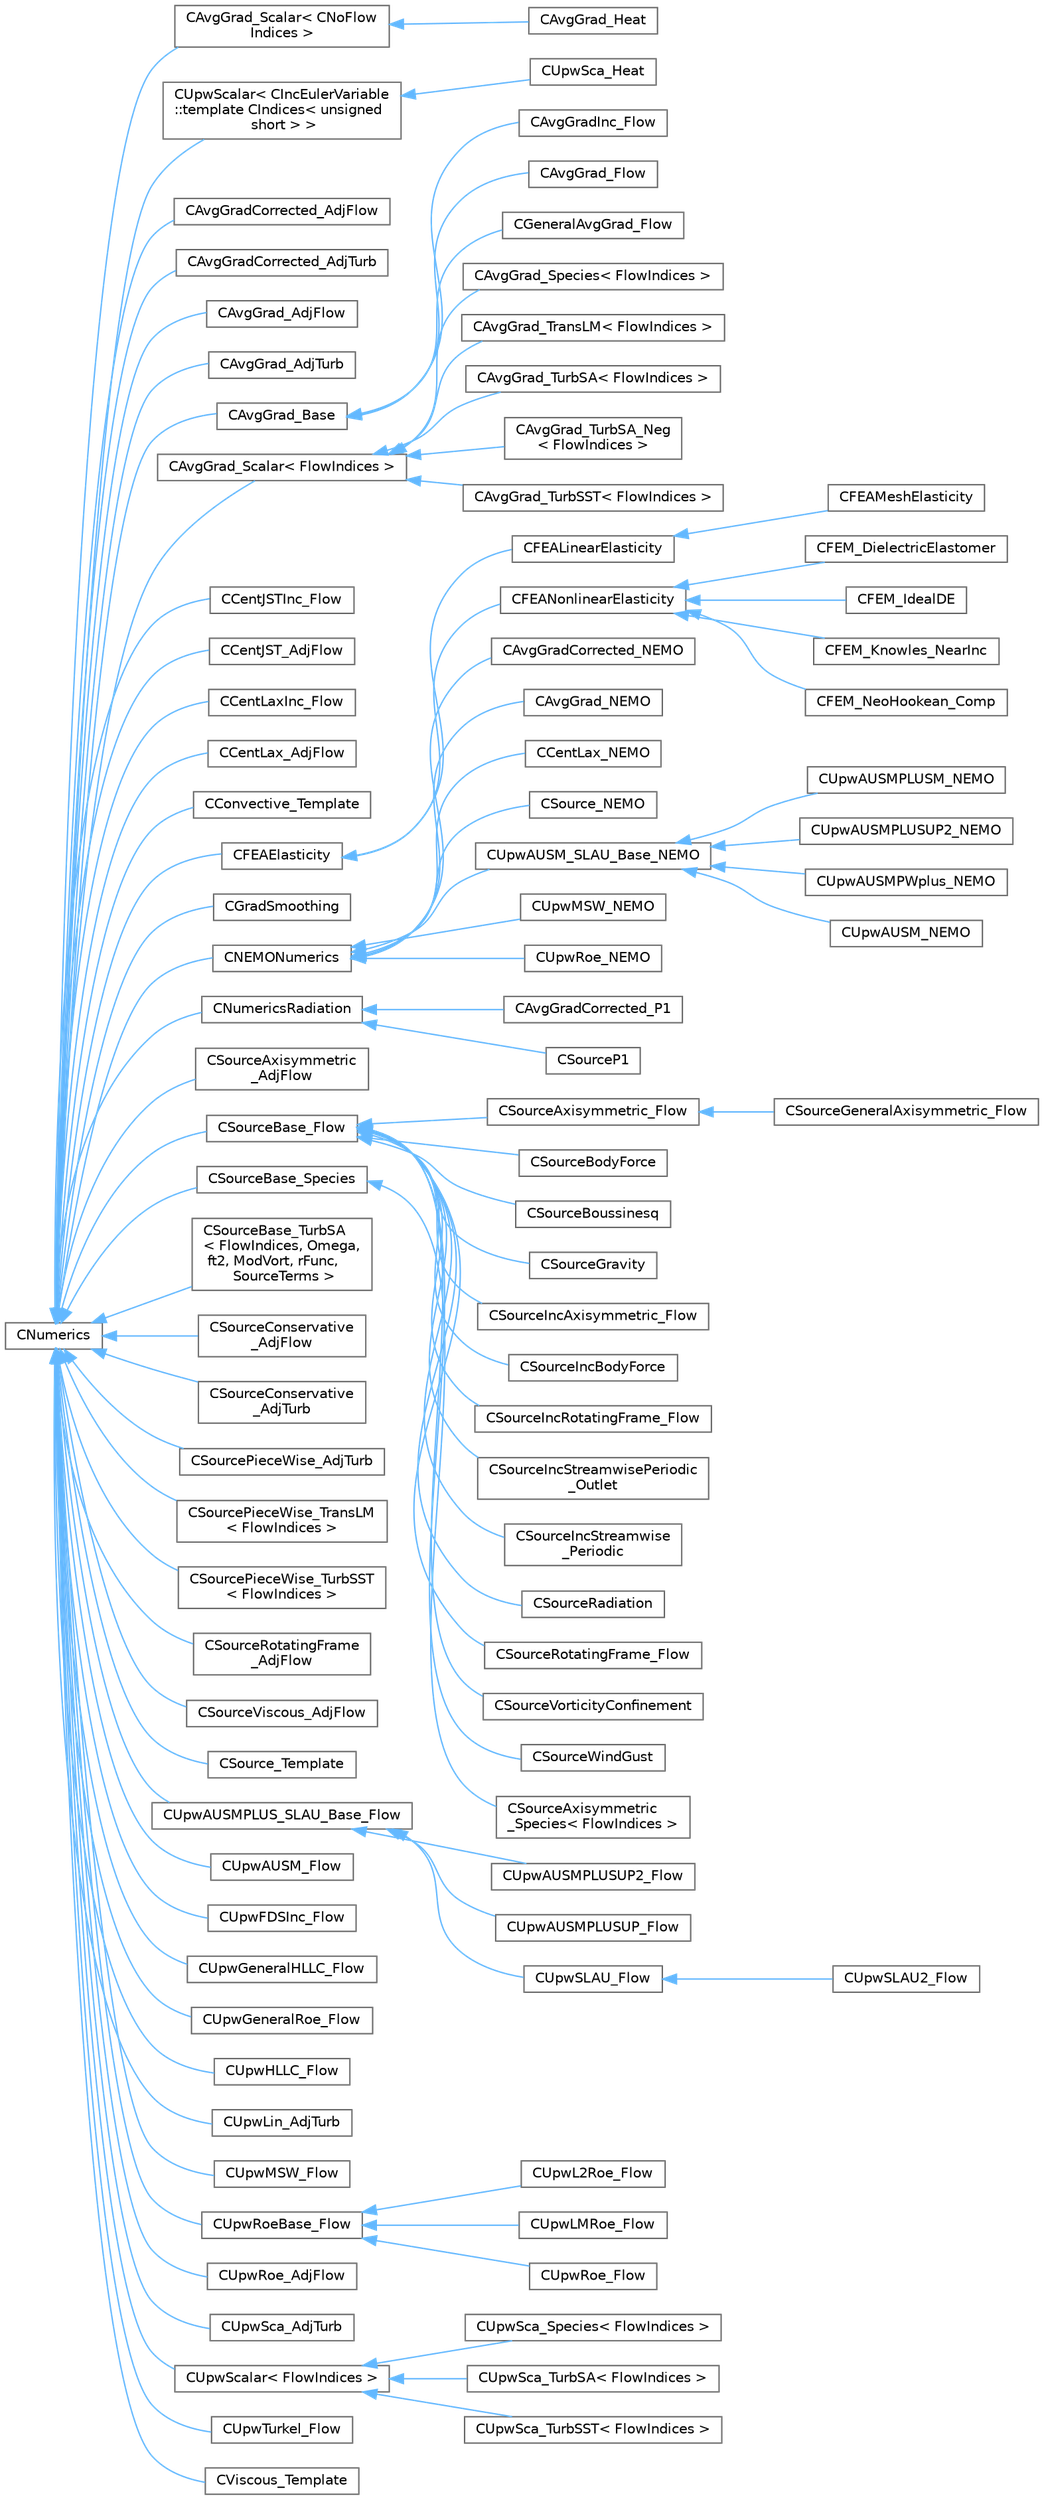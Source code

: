 digraph "Graphical Class Hierarchy"
{
 // LATEX_PDF_SIZE
  bgcolor="transparent";
  edge [fontname=Helvetica,fontsize=10,labelfontname=Helvetica,labelfontsize=10];
  node [fontname=Helvetica,fontsize=10,shape=box,height=0.2,width=0.4];
  rankdir="LR";
  Node0 [id="Node000000",label="CNumerics",height=0.2,width=0.4,color="grey40", fillcolor="white", style="filled",URL="$classCNumerics.html",tooltip="Class for defining the numerical methods."];
  Node0 -> Node1 [id="edge121_Node000000_Node000001",dir="back",color="steelblue1",style="solid",tooltip=" "];
  Node1 [id="Node000001",label="CAvgGrad_Scalar\< CNoFlow\lIndices \>",height=0.2,width=0.4,color="grey40", fillcolor="white", style="filled",URL="$classCAvgGrad__Scalar.html",tooltip=" "];
  Node1 -> Node2 [id="edge122_Node000001_Node000002",dir="back",color="steelblue1",style="solid",tooltip=" "];
  Node2 [id="Node000002",label="CAvgGrad_Heat",height=0.2,width=0.4,color="grey40", fillcolor="white", style="filled",URL="$classCAvgGrad__Heat.html",tooltip="Class for computing viscous term using average of gradients without correction (heat equation)."];
  Node0 -> Node3 [id="edge123_Node000000_Node000003",dir="back",color="steelblue1",style="solid",tooltip=" "];
  Node3 [id="Node000003",label="CUpwScalar\< CIncEulerVariable\l::template CIndices\< unsigned\l short \> \>",height=0.2,width=0.4,color="grey40", fillcolor="white", style="filled",URL="$classCUpwScalar.html",tooltip=" "];
  Node3 -> Node4 [id="edge124_Node000003_Node000004",dir="back",color="steelblue1",style="solid",tooltip=" "];
  Node4 [id="Node000004",label="CUpwSca_Heat",height=0.2,width=0.4,color="grey40", fillcolor="white", style="filled",URL="$classCUpwSca__Heat.html",tooltip="Class for doing a scalar upwind solver for the heat convection equation."];
  Node0 -> Node5 [id="edge125_Node000000_Node000005",dir="back",color="steelblue1",style="solid",tooltip=" "];
  Node5 [id="Node000005",label="CAvgGradCorrected_AdjFlow",height=0.2,width=0.4,color="grey40", fillcolor="white", style="filled",URL="$classCAvgGradCorrected__AdjFlow.html",tooltip="Class for computing the adjoint viscous terms, including correction."];
  Node0 -> Node6 [id="edge126_Node000000_Node000006",dir="back",color="steelblue1",style="solid",tooltip=" "];
  Node6 [id="Node000006",label="CAvgGradCorrected_AdjTurb",height=0.2,width=0.4,color="grey40", fillcolor="white", style="filled",URL="$classCAvgGradCorrected__AdjTurb.html",tooltip="Class for adjoint turbulent using average of gradients with a correction."];
  Node0 -> Node7 [id="edge127_Node000000_Node000007",dir="back",color="steelblue1",style="solid",tooltip=" "];
  Node7 [id="Node000007",label="CAvgGrad_AdjFlow",height=0.2,width=0.4,color="grey40", fillcolor="white", style="filled",URL="$classCAvgGrad__AdjFlow.html",tooltip="Class for computing the adjoint viscous terms."];
  Node0 -> Node8 [id="edge128_Node000000_Node000008",dir="back",color="steelblue1",style="solid",tooltip=" "];
  Node8 [id="Node000008",label="CAvgGrad_AdjTurb",height=0.2,width=0.4,color="grey40", fillcolor="white", style="filled",URL="$classCAvgGrad__AdjTurb.html",tooltip="Class for adjoint turbulent using average of gradients with a correction."];
  Node0 -> Node9 [id="edge129_Node000000_Node000009",dir="back",color="steelblue1",style="solid",tooltip=" "];
  Node9 [id="Node000009",label="CAvgGrad_Base",height=0.2,width=0.4,color="grey40", fillcolor="white", style="filled",URL="$classCAvgGrad__Base.html",tooltip="A base class for computing viscous terms using an average of gradients."];
  Node9 -> Node10 [id="edge130_Node000009_Node000010",dir="back",color="steelblue1",style="solid",tooltip=" "];
  Node10 [id="Node000010",label="CAvgGradInc_Flow",height=0.2,width=0.4,color="grey40", fillcolor="white", style="filled",URL="$classCAvgGradInc__Flow.html",tooltip="Class for computing viscous term using an average of gradients."];
  Node9 -> Node11 [id="edge131_Node000009_Node000011",dir="back",color="steelblue1",style="solid",tooltip=" "];
  Node11 [id="Node000011",label="CAvgGrad_Flow",height=0.2,width=0.4,color="grey40", fillcolor="white", style="filled",URL="$classCAvgGrad__Flow.html",tooltip="Class for computing viscous term using the average of gradients."];
  Node9 -> Node12 [id="edge132_Node000009_Node000012",dir="back",color="steelblue1",style="solid",tooltip=" "];
  Node12 [id="Node000012",label="CGeneralAvgGrad_Flow",height=0.2,width=0.4,color="grey40", fillcolor="white", style="filled",URL="$classCGeneralAvgGrad__Flow.html",tooltip="Class for computing viscous term using the average of gradients."];
  Node0 -> Node13 [id="edge133_Node000000_Node000013",dir="back",color="steelblue1",style="solid",tooltip=" "];
  Node13 [id="Node000013",label="CAvgGrad_Scalar\< FlowIndices \>",height=0.2,width=0.4,color="grey40", fillcolor="white", style="filled",URL="$classCAvgGrad__Scalar.html",tooltip="Template class for computing viscous residual of scalar values."];
  Node13 -> Node14 [id="edge134_Node000013_Node000014",dir="back",color="steelblue1",style="solid",tooltip=" "];
  Node14 [id="Node000014",label="CAvgGrad_Species\< FlowIndices \>",height=0.2,width=0.4,color="grey40", fillcolor="white", style="filled",URL="$classCAvgGrad__Species.html",tooltip="Class for computing viscous term using average of gradients (species transport model)."];
  Node13 -> Node15 [id="edge135_Node000013_Node000015",dir="back",color="steelblue1",style="solid",tooltip=" "];
  Node15 [id="Node000015",label="CAvgGrad_TransLM\< FlowIndices \>",height=0.2,width=0.4,color="grey40", fillcolor="white", style="filled",URL="$classCAvgGrad__TransLM.html",tooltip="Class for computing viscous term using average of gradient with correction (LM transition model)."];
  Node13 -> Node16 [id="edge136_Node000013_Node000016",dir="back",color="steelblue1",style="solid",tooltip=" "];
  Node16 [id="Node000016",label="CAvgGrad_TurbSA\< FlowIndices \>",height=0.2,width=0.4,color="grey40", fillcolor="white", style="filled",URL="$classCAvgGrad__TurbSA.html",tooltip="Class for computing viscous term using average of gradients (Spalart-Allmaras Turbulence model)."];
  Node13 -> Node17 [id="edge137_Node000013_Node000017",dir="back",color="steelblue1",style="solid",tooltip=" "];
  Node17 [id="Node000017",label="CAvgGrad_TurbSA_Neg\l\< FlowIndices \>",height=0.2,width=0.4,color="grey40", fillcolor="white", style="filled",URL="$classCAvgGrad__TurbSA__Neg.html",tooltip="Class for computing viscous term using average of gradients (Spalart-Allmaras Turbulence model)."];
  Node13 -> Node18 [id="edge138_Node000013_Node000018",dir="back",color="steelblue1",style="solid",tooltip=" "];
  Node18 [id="Node000018",label="CAvgGrad_TurbSST\< FlowIndices \>",height=0.2,width=0.4,color="grey40", fillcolor="white", style="filled",URL="$classCAvgGrad__TurbSST.html",tooltip="Class for computing viscous term using average of gradient with correction (Menter SST turbulence mod..."];
  Node0 -> Node19 [id="edge139_Node000000_Node000019",dir="back",color="steelblue1",style="solid",tooltip=" "];
  Node19 [id="Node000019",label="CCentJSTInc_Flow",height=0.2,width=0.4,color="grey40", fillcolor="white", style="filled",URL="$classCCentJSTInc__Flow.html",tooltip="Class for centered scheme - modified JST with incompressible preconditioning."];
  Node0 -> Node20 [id="edge140_Node000000_Node000020",dir="back",color="steelblue1",style="solid",tooltip=" "];
  Node20 [id="Node000020",label="CCentJST_AdjFlow",height=0.2,width=0.4,color="grey40", fillcolor="white", style="filled",URL="$classCCentJST__AdjFlow.html",tooltip="Class for and adjoint centered scheme - JST."];
  Node0 -> Node21 [id="edge141_Node000000_Node000021",dir="back",color="steelblue1",style="solid",tooltip=" "];
  Node21 [id="Node000021",label="CCentLaxInc_Flow",height=0.2,width=0.4,color="grey40", fillcolor="white", style="filled",URL="$classCCentLaxInc__Flow.html",tooltip="Class for computing the Lax-Friedrich centered scheme (modified with incompressible preconditioning)."];
  Node0 -> Node22 [id="edge142_Node000000_Node000022",dir="back",color="steelblue1",style="solid",tooltip=" "];
  Node22 [id="Node000022",label="CCentLax_AdjFlow",height=0.2,width=0.4,color="grey40", fillcolor="white", style="filled",URL="$classCCentLax__AdjFlow.html",tooltip="Class for computing the Lax-Friedrich adjoint centered scheme."];
  Node0 -> Node23 [id="edge143_Node000000_Node000023",dir="back",color="steelblue1",style="solid",tooltip=" "];
  Node23 [id="Node000023",label="CConvective_Template",height=0.2,width=0.4,color="grey40", fillcolor="white", style="filled",URL="$classCConvective__Template.html",tooltip=" "];
  Node0 -> Node24 [id="edge144_Node000000_Node000024",dir="back",color="steelblue1",style="solid",tooltip=" "];
  Node24 [id="Node000024",label="CFEAElasticity",height=0.2,width=0.4,color="grey40", fillcolor="white", style="filled",URL="$classCFEAElasticity.html",tooltip="Abstract class for computing the tangent matrix and the residual for structural problems."];
  Node24 -> Node25 [id="edge145_Node000024_Node000025",dir="back",color="steelblue1",style="solid",tooltip=" "];
  Node25 [id="Node000025",label="CFEALinearElasticity",height=0.2,width=0.4,color="grey40", fillcolor="white", style="filled",URL="$classCFEALinearElasticity.html",tooltip="Class for computing the stiffness matrix of a linear, elastic problem."];
  Node25 -> Node26 [id="edge146_Node000025_Node000026",dir="back",color="steelblue1",style="solid",tooltip=" "];
  Node26 [id="Node000026",label="CFEAMeshElasticity",height=0.2,width=0.4,color="grey40", fillcolor="white", style="filled",URL="$classCFEAMeshElasticity.html",tooltip="Particular case of linear elasticity used for mesh deformation."];
  Node24 -> Node27 [id="edge147_Node000024_Node000027",dir="back",color="steelblue1",style="solid",tooltip=" "];
  Node27 [id="Node000027",label="CFEANonlinearElasticity",height=0.2,width=0.4,color="grey40", fillcolor="white", style="filled",URL="$classCFEANonlinearElasticity.html",tooltip="Abstract class for computing the stiffness matrix of a nonlinear elasticity problem...."];
  Node27 -> Node28 [id="edge148_Node000027_Node000028",dir="back",color="steelblue1",style="solid",tooltip=" "];
  Node28 [id="Node000028",label="CFEM_DielectricElastomer",height=0.2,width=0.4,color="grey40", fillcolor="white", style="filled",URL="$classCFEM__DielectricElastomer.html",tooltip="Class for computing the constitutive and stress tensors for a dielectric elastomer."];
  Node27 -> Node29 [id="edge149_Node000027_Node000029",dir="back",color="steelblue1",style="solid",tooltip=" "];
  Node29 [id="Node000029",label="CFEM_IdealDE",height=0.2,width=0.4,color="grey40", fillcolor="white", style="filled",URL="$classCFEM__IdealDE.html",tooltip="Class for computing the constitutive and stress tensors for a nearly-incompressible ideal DE."];
  Node27 -> Node30 [id="edge150_Node000027_Node000030",dir="back",color="steelblue1",style="solid",tooltip=" "];
  Node30 [id="Node000030",label="CFEM_Knowles_NearInc",height=0.2,width=0.4,color="grey40", fillcolor="white", style="filled",URL="$classCFEM__Knowles__NearInc.html",tooltip=" "];
  Node27 -> Node31 [id="edge151_Node000027_Node000031",dir="back",color="steelblue1",style="solid",tooltip=" "];
  Node31 [id="Node000031",label="CFEM_NeoHookean_Comp",height=0.2,width=0.4,color="grey40", fillcolor="white", style="filled",URL="$classCFEM__NeoHookean__Comp.html",tooltip="Class for computing the constitutive and stress tensors for a neo-Hookean material model,..."];
  Node0 -> Node32 [id="edge152_Node000000_Node000032",dir="back",color="steelblue1",style="solid",tooltip=" "];
  Node32 [id="Node000032",label="CGradSmoothing",height=0.2,width=0.4,color="grey40", fillcolor="white", style="filled",URL="$classCGradSmoothing.html",tooltip="Class for computing the stiffness matrix of the Sobolev problem."];
  Node0 -> Node33 [id="edge153_Node000000_Node000033",dir="back",color="steelblue1",style="solid",tooltip=" "];
  Node33 [id="Node000033",label="CNEMONumerics",height=0.2,width=0.4,color="grey40", fillcolor="white", style="filled",URL="$classCNEMONumerics.html",tooltip="Base class template NEMO numerics."];
  Node33 -> Node34 [id="edge154_Node000033_Node000034",dir="back",color="steelblue1",style="solid",tooltip=" "];
  Node34 [id="Node000034",label="CAvgGradCorrected_NEMO",height=0.2,width=0.4,color="grey40", fillcolor="white", style="filled",URL="$classCAvgGradCorrected__NEMO.html",tooltip="Class for computing viscous term using the average of gradients."];
  Node33 -> Node35 [id="edge155_Node000033_Node000035",dir="back",color="steelblue1",style="solid",tooltip=" "];
  Node35 [id="Node000035",label="CAvgGrad_NEMO",height=0.2,width=0.4,color="grey40", fillcolor="white", style="filled",URL="$classCAvgGrad__NEMO.html",tooltip="Class for computing viscous term using the average of gradients."];
  Node33 -> Node36 [id="edge156_Node000033_Node000036",dir="back",color="steelblue1",style="solid",tooltip=" "];
  Node36 [id="Node000036",label="CCentLax_NEMO",height=0.2,width=0.4,color="grey40", fillcolor="white", style="filled",URL="$classCCentLax__NEMO.html",tooltip="Class for computing the Lax-Friedrich centered scheme."];
  Node33 -> Node37 [id="edge157_Node000033_Node000037",dir="back",color="steelblue1",style="solid",tooltip=" "];
  Node37 [id="Node000037",label="CSource_NEMO",height=0.2,width=0.4,color="grey40", fillcolor="white", style="filled",URL="$classCSource__NEMO.html",tooltip="Class for two-temperature model source terms."];
  Node33 -> Node38 [id="edge158_Node000033_Node000038",dir="back",color="steelblue1",style="solid",tooltip=" "];
  Node38 [id="Node000038",label="CUpwAUSM_SLAU_Base_NEMO",height=0.2,width=0.4,color="grey40", fillcolor="white", style="filled",URL="$classCUpwAUSM__SLAU__Base__NEMO.html",tooltip="Class for solving an approximate Riemann AUSM."];
  Node38 -> Node39 [id="edge159_Node000038_Node000039",dir="back",color="steelblue1",style="solid",tooltip=" "];
  Node39 [id="Node000039",label="CUpwAUSMPLUSM_NEMO",height=0.2,width=0.4,color="grey40", fillcolor="white", style="filled",URL="$classCUpwAUSMPLUSM__NEMO.html",tooltip="Class for solving an approximate Riemann AUSM+ M, Two-Temperature Model. https://doi...."];
  Node38 -> Node40 [id="edge160_Node000038_Node000040",dir="back",color="steelblue1",style="solid",tooltip=" "];
  Node40 [id="Node000040",label="CUpwAUSMPLUSUP2_NEMO",height=0.2,width=0.4,color="grey40", fillcolor="white", style="filled",URL="$classCUpwAUSMPLUSUP2__NEMO.html",tooltip="Class for solving an approximate Riemann AUSM+-up2, Two-Temperature Model. https://doi...."];
  Node38 -> Node41 [id="edge161_Node000038_Node000041",dir="back",color="steelblue1",style="solid",tooltip=" "];
  Node41 [id="Node000041",label="CUpwAUSMPWplus_NEMO",height=0.2,width=0.4,color="grey40", fillcolor="white", style="filled",URL="$classCUpwAUSMPWplus__NEMO.html",tooltip="Class for solving an approximate Riemann AUSM."];
  Node38 -> Node42 [id="edge162_Node000038_Node000042",dir="back",color="steelblue1",style="solid",tooltip=" "];
  Node42 [id="Node000042",label="CUpwAUSM_NEMO",height=0.2,width=0.4,color="grey40", fillcolor="white", style="filled",URL="$classCUpwAUSM__NEMO.html",tooltip="Class for solving an approximate Riemann AUSM."];
  Node33 -> Node43 [id="edge163_Node000033_Node000043",dir="back",color="steelblue1",style="solid",tooltip=" "];
  Node43 [id="Node000043",label="CUpwMSW_NEMO",height=0.2,width=0.4,color="grey40", fillcolor="white", style="filled",URL="$classCUpwMSW__NEMO.html",tooltip="Class for solving a flux-vector splitting method by Steger & Warming, modified version."];
  Node33 -> Node44 [id="edge164_Node000033_Node000044",dir="back",color="steelblue1",style="solid",tooltip=" "];
  Node44 [id="Node000044",label="CUpwRoe_NEMO",height=0.2,width=0.4,color="grey40", fillcolor="white", style="filled",URL="$classCUpwRoe__NEMO.html",tooltip="Class for evaluating the Riemann problem using Roe's scheme for a two-temperature model."];
  Node0 -> Node45 [id="edge165_Node000000_Node000045",dir="back",color="steelblue1",style="solid",tooltip=" "];
  Node45 [id="Node000045",label="CNumericsRadiation",height=0.2,width=0.4,color="grey40", fillcolor="white", style="filled",URL="$classCNumericsRadiation.html",tooltip=" "];
  Node45 -> Node46 [id="edge166_Node000045_Node000046",dir="back",color="steelblue1",style="solid",tooltip=" "];
  Node46 [id="Node000046",label="CAvgGradCorrected_P1",height=0.2,width=0.4,color="grey40", fillcolor="white", style="filled",URL="$classCAvgGradCorrected__P1.html",tooltip=" "];
  Node45 -> Node47 [id="edge167_Node000045_Node000047",dir="back",color="steelblue1",style="solid",tooltip=" "];
  Node47 [id="Node000047",label="CSourceP1",height=0.2,width=0.4,color="grey40", fillcolor="white", style="filled",URL="$classCSourceP1.html",tooltip=" "];
  Node0 -> Node48 [id="edge168_Node000000_Node000048",dir="back",color="steelblue1",style="solid",tooltip=" "];
  Node48 [id="Node000048",label="CSourceAxisymmetric\l_AdjFlow",height=0.2,width=0.4,color="grey40", fillcolor="white", style="filled",URL="$classCSourceAxisymmetric__AdjFlow.html",tooltip="Class for source term for solving axisymmetric problems."];
  Node0 -> Node49 [id="edge169_Node000000_Node000049",dir="back",color="steelblue1",style="solid",tooltip=" "];
  Node49 [id="Node000049",label="CSourceBase_Flow",height=0.2,width=0.4,color="grey40", fillcolor="white", style="filled",URL="$classCSourceBase__Flow.html",tooltip="Intermediate source term class to allocate the internally stored residual and Jacobian...."];
  Node49 -> Node50 [id="edge170_Node000049_Node000050",dir="back",color="steelblue1",style="solid",tooltip=" "];
  Node50 [id="Node000050",label="CSourceAxisymmetric_Flow",height=0.2,width=0.4,color="grey40", fillcolor="white", style="filled",URL="$classCSourceAxisymmetric__Flow.html",tooltip="Class for source term for solving axisymmetric problems."];
  Node50 -> Node51 [id="edge171_Node000050_Node000051",dir="back",color="steelblue1",style="solid",tooltip=" "];
  Node51 [id="Node000051",label="CSourceGeneralAxisymmetric_Flow",height=0.2,width=0.4,color="grey40", fillcolor="white", style="filled",URL="$classCSourceGeneralAxisymmetric__Flow.html",tooltip="Class for source term for solving axisymmetric problems for a general (non ideal) fluid."];
  Node49 -> Node52 [id="edge172_Node000049_Node000052",dir="back",color="steelblue1",style="solid",tooltip=" "];
  Node52 [id="Node000052",label="CSourceBodyForce",height=0.2,width=0.4,color="grey40", fillcolor="white", style="filled",URL="$classCSourceBodyForce.html",tooltip="Class for the source term integration of a body force."];
  Node49 -> Node53 [id="edge173_Node000049_Node000053",dir="back",color="steelblue1",style="solid",tooltip=" "];
  Node53 [id="Node000053",label="CSourceBoussinesq",height=0.2,width=0.4,color="grey40", fillcolor="white", style="filled",URL="$classCSourceBoussinesq.html",tooltip="Class for the source term integration of the Boussinesq approximation for incompressible flow."];
  Node49 -> Node54 [id="edge174_Node000049_Node000054",dir="back",color="steelblue1",style="solid",tooltip=" "];
  Node54 [id="Node000054",label="CSourceGravity",height=0.2,width=0.4,color="grey40", fillcolor="white", style="filled",URL="$classCSourceGravity.html",tooltip="Class for the source term integration of the gravity force."];
  Node49 -> Node55 [id="edge175_Node000049_Node000055",dir="back",color="steelblue1",style="solid",tooltip=" "];
  Node55 [id="Node000055",label="CSourceIncAxisymmetric_Flow",height=0.2,width=0.4,color="grey40", fillcolor="white", style="filled",URL="$classCSourceIncAxisymmetric__Flow.html",tooltip="Class for source term for solving incompressible axisymmetric problems."];
  Node49 -> Node56 [id="edge176_Node000049_Node000056",dir="back",color="steelblue1",style="solid",tooltip=" "];
  Node56 [id="Node000056",label="CSourceIncBodyForce",height=0.2,width=0.4,color="grey40", fillcolor="white", style="filled",URL="$classCSourceIncBodyForce.html",tooltip="Class for the source term integration of a body force in the incompressible solver."];
  Node49 -> Node57 [id="edge177_Node000049_Node000057",dir="back",color="steelblue1",style="solid",tooltip=" "];
  Node57 [id="Node000057",label="CSourceIncRotatingFrame_Flow",height=0.2,width=0.4,color="grey40", fillcolor="white", style="filled",URL="$classCSourceIncRotatingFrame__Flow.html",tooltip="Class for a rotating frame source term."];
  Node49 -> Node58 [id="edge178_Node000049_Node000058",dir="back",color="steelblue1",style="solid",tooltip=" "];
  Node58 [id="Node000058",label="CSourceIncStreamwisePeriodic\l_Outlet",height=0.2,width=0.4,color="grey40", fillcolor="white", style="filled",URL="$classCSourceIncStreamwisePeriodic__Outlet.html",tooltip="Class for the outlet heat sink. Acts like a heatflux boundary on the outlet and not as a volume sourc..."];
  Node49 -> Node59 [id="edge179_Node000049_Node000059",dir="back",color="steelblue1",style="solid",tooltip=" "];
  Node59 [id="Node000059",label="CSourceIncStreamwise\l_Periodic",height=0.2,width=0.4,color="grey40", fillcolor="white", style="filled",URL="$classCSourceIncStreamwise__Periodic.html",tooltip="Class for the source term integration of a streamwise periodic body force in the incompressible solve..."];
  Node49 -> Node60 [id="edge180_Node000049_Node000060",dir="back",color="steelblue1",style="solid",tooltip=" "];
  Node60 [id="Node000060",label="CSourceRadiation",height=0.2,width=0.4,color="grey40", fillcolor="white", style="filled",URL="$classCSourceRadiation.html",tooltip="Class for a source term due to radiation."];
  Node49 -> Node61 [id="edge181_Node000049_Node000061",dir="back",color="steelblue1",style="solid",tooltip=" "];
  Node61 [id="Node000061",label="CSourceRotatingFrame_Flow",height=0.2,width=0.4,color="grey40", fillcolor="white", style="filled",URL="$classCSourceRotatingFrame__Flow.html",tooltip="Class for a rotating frame source term."];
  Node49 -> Node62 [id="edge182_Node000049_Node000062",dir="back",color="steelblue1",style="solid",tooltip=" "];
  Node62 [id="Node000062",label="CSourceVorticityConfinement",height=0.2,width=0.4,color="grey40", fillcolor="white", style="filled",URL="$classCSourceVorticityConfinement.html",tooltip="Class for a source term due to vorticity confinement."];
  Node49 -> Node63 [id="edge183_Node000049_Node000063",dir="back",color="steelblue1",style="solid",tooltip=" "];
  Node63 [id="Node000063",label="CSourceWindGust",height=0.2,width=0.4,color="grey40", fillcolor="white", style="filled",URL="$classCSourceWindGust.html",tooltip="Class for a source term due to a wind gust."];
  Node0 -> Node64 [id="edge184_Node000000_Node000064",dir="back",color="steelblue1",style="solid",tooltip=" "];
  Node64 [id="Node000064",label="CSourceBase_Species",height=0.2,width=0.4,color="grey40", fillcolor="white", style="filled",URL="$classCSourceBase__Species.html",tooltip="Intermediate source term class to allocate the internally stored residual and Jacobian...."];
  Node64 -> Node65 [id="edge185_Node000064_Node000065",dir="back",color="steelblue1",style="solid",tooltip=" "];
  Node65 [id="Node000065",label="CSourceAxisymmetric\l_Species\< FlowIndices \>",height=0.2,width=0.4,color="grey40", fillcolor="white", style="filled",URL="$classCSourceAxisymmetric__Species.html",tooltip="Class for source term for solving axisymmetric problems."];
  Node0 -> Node66 [id="edge186_Node000000_Node000066",dir="back",color="steelblue1",style="solid",tooltip=" "];
  Node66 [id="Node000066",label="CSourceBase_TurbSA\l\< FlowIndices, Omega,\l ft2, ModVort, rFunc,\l SourceTerms \>",height=0.2,width=0.4,color="grey40", fillcolor="white", style="filled",URL="$classCSourceBase__TurbSA.html",tooltip="Class for integrating the source terms of the Spalart-Allmaras turbulence model equation...."];
  Node0 -> Node67 [id="edge187_Node000000_Node000067",dir="back",color="steelblue1",style="solid",tooltip=" "];
  Node67 [id="Node000067",label="CSourceConservative\l_AdjFlow",height=0.2,width=0.4,color="grey40", fillcolor="white", style="filled",URL="$classCSourceConservative__AdjFlow.html",tooltip=" "];
  Node0 -> Node68 [id="edge188_Node000000_Node000068",dir="back",color="steelblue1",style="solid",tooltip=" "];
  Node68 [id="Node000068",label="CSourceConservative\l_AdjTurb",height=0.2,width=0.4,color="grey40", fillcolor="white", style="filled",URL="$classCSourceConservative__AdjTurb.html",tooltip="Class for source term integration in adjoint turbulent problem using a conservative scheme."];
  Node0 -> Node69 [id="edge189_Node000000_Node000069",dir="back",color="steelblue1",style="solid",tooltip=" "];
  Node69 [id="Node000069",label="CSourcePieceWise_AdjTurb",height=0.2,width=0.4,color="grey40", fillcolor="white", style="filled",URL="$classCSourcePieceWise__AdjTurb.html",tooltip="Class for source term integration of the adjoint turbulent equation."];
  Node0 -> Node70 [id="edge190_Node000000_Node000070",dir="back",color="steelblue1",style="solid",tooltip=" "];
  Node70 [id="Node000070",label="CSourcePieceWise_TransLM\l\< FlowIndices \>",height=0.2,width=0.4,color="grey40", fillcolor="white", style="filled",URL="$classCSourcePieceWise__TransLM.html",tooltip=" "];
  Node0 -> Node71 [id="edge191_Node000000_Node000071",dir="back",color="steelblue1",style="solid",tooltip=" "];
  Node71 [id="Node000071",label="CSourcePieceWise_TurbSST\l\< FlowIndices \>",height=0.2,width=0.4,color="grey40", fillcolor="white", style="filled",URL="$classCSourcePieceWise__TurbSST.html",tooltip="Class for integrating the source terms of the Menter SST turbulence model equations."];
  Node0 -> Node72 [id="edge192_Node000000_Node000072",dir="back",color="steelblue1",style="solid",tooltip=" "];
  Node72 [id="Node000072",label="CSourceRotatingFrame\l_AdjFlow",height=0.2,width=0.4,color="grey40", fillcolor="white", style="filled",URL="$classCSourceRotatingFrame__AdjFlow.html",tooltip="Source term class for rotating frame adjoint."];
  Node0 -> Node73 [id="edge193_Node000000_Node000073",dir="back",color="steelblue1",style="solid",tooltip=" "];
  Node73 [id="Node000073",label="CSourceViscous_AdjFlow",height=0.2,width=0.4,color="grey40", fillcolor="white", style="filled",URL="$classCSourceViscous__AdjFlow.html",tooltip="Class for source term integration in adjoint problem."];
  Node0 -> Node74 [id="edge194_Node000000_Node000074",dir="back",color="steelblue1",style="solid",tooltip=" "];
  Node74 [id="Node000074",label="CSource_Template",height=0.2,width=0.4,color="grey40", fillcolor="white", style="filled",URL="$classCSource__Template.html",tooltip="Dummy class."];
  Node0 -> Node75 [id="edge195_Node000000_Node000075",dir="back",color="steelblue1",style="solid",tooltip=" "];
  Node75 [id="Node000075",label="CUpwAUSMPLUS_SLAU_Base_Flow",height=0.2,width=0.4,color="grey40", fillcolor="white", style="filled",URL="$classCUpwAUSMPLUS__SLAU__Base__Flow.html",tooltip="Base class for AUSM+up(2) and SLAU(2) convective schemes."];
  Node75 -> Node76 [id="edge196_Node000075_Node000076",dir="back",color="steelblue1",style="solid",tooltip=" "];
  Node76 [id="Node000076",label="CUpwAUSMPLUSUP2_Flow",height=0.2,width=0.4,color="grey40", fillcolor="white", style="filled",URL="$classCUpwAUSMPLUSUP2__Flow.html",tooltip="Class for solving an approximate Riemann AUSM+ -up."];
  Node75 -> Node77 [id="edge197_Node000075_Node000077",dir="back",color="steelblue1",style="solid",tooltip=" "];
  Node77 [id="Node000077",label="CUpwAUSMPLUSUP_Flow",height=0.2,width=0.4,color="grey40", fillcolor="white", style="filled",URL="$classCUpwAUSMPLUSUP__Flow.html",tooltip="Class for solving an approximate Riemann AUSM+ -up."];
  Node75 -> Node78 [id="edge198_Node000075_Node000078",dir="back",color="steelblue1",style="solid",tooltip=" "];
  Node78 [id="Node000078",label="CUpwSLAU_Flow",height=0.2,width=0.4,color="grey40", fillcolor="white", style="filled",URL="$classCUpwSLAU__Flow.html",tooltip="Class for solving the Low-Dissipation AUSM."];
  Node78 -> Node79 [id="edge199_Node000078_Node000079",dir="back",color="steelblue1",style="solid",tooltip=" "];
  Node79 [id="Node000079",label="CUpwSLAU2_Flow",height=0.2,width=0.4,color="grey40", fillcolor="white", style="filled",URL="$classCUpwSLAU2__Flow.html",tooltip="Class for solving the Simple Low-Dissipation AUSM 2."];
  Node0 -> Node80 [id="edge200_Node000000_Node000080",dir="back",color="steelblue1",style="solid",tooltip=" "];
  Node80 [id="Node000080",label="CUpwAUSM_Flow",height=0.2,width=0.4,color="grey40", fillcolor="white", style="filled",URL="$classCUpwAUSM__Flow.html",tooltip="Class for solving an approximate Riemann AUSM."];
  Node0 -> Node81 [id="edge201_Node000000_Node000081",dir="back",color="steelblue1",style="solid",tooltip=" "];
  Node81 [id="Node000081",label="CUpwFDSInc_Flow",height=0.2,width=0.4,color="grey40", fillcolor="white", style="filled",URL="$classCUpwFDSInc__Flow.html",tooltip="Class for solving a Flux Difference Splitting (FDS) upwind method for the incompressible flow equatio..."];
  Node0 -> Node82 [id="edge202_Node000000_Node000082",dir="back",color="steelblue1",style="solid",tooltip=" "];
  Node82 [id="Node000082",label="CUpwGeneralHLLC_Flow",height=0.2,width=0.4,color="grey40", fillcolor="white", style="filled",URL="$classCUpwGeneralHLLC__Flow.html",tooltip="Class for solving an approximate Riemann HLLC."];
  Node0 -> Node83 [id="edge203_Node000000_Node000083",dir="back",color="steelblue1",style="solid",tooltip=" "];
  Node83 [id="Node000083",label="CUpwGeneralRoe_Flow",height=0.2,width=0.4,color="grey40", fillcolor="white", style="filled",URL="$classCUpwGeneralRoe__Flow.html",tooltip="Class for solving an approximate Riemann solver of Roe for the flow equations for a general fluid mod..."];
  Node0 -> Node84 [id="edge204_Node000000_Node000084",dir="back",color="steelblue1",style="solid",tooltip=" "];
  Node84 [id="Node000084",label="CUpwHLLC_Flow",height=0.2,width=0.4,color="grey40", fillcolor="white", style="filled",URL="$classCUpwHLLC__Flow.html",tooltip="Class for solving an approximate Riemann HLLC."];
  Node0 -> Node85 [id="edge205_Node000000_Node000085",dir="back",color="steelblue1",style="solid",tooltip=" "];
  Node85 [id="Node000085",label="CUpwLin_AdjTurb",height=0.2,width=0.4,color="grey40", fillcolor="white", style="filled",URL="$classCUpwLin__AdjTurb.html",tooltip="Class for performing a linear upwind solver for the adjoint turbulence equations."];
  Node0 -> Node86 [id="edge206_Node000000_Node000086",dir="back",color="steelblue1",style="solid",tooltip=" "];
  Node86 [id="Node000086",label="CUpwMSW_Flow",height=0.2,width=0.4,color="grey40", fillcolor="white", style="filled",URL="$classCUpwMSW__Flow.html",tooltip="Class for solving a flux-vector splitting method by Steger & Warming, modified version."];
  Node0 -> Node87 [id="edge207_Node000000_Node000087",dir="back",color="steelblue1",style="solid",tooltip=" "];
  Node87 [id="Node000087",label="CUpwRoeBase_Flow",height=0.2,width=0.4,color="grey40", fillcolor="white", style="filled",URL="$classCUpwRoeBase__Flow.html",tooltip="Intermediate base class for Roe schemes on ideal gas."];
  Node87 -> Node88 [id="edge208_Node000087_Node000088",dir="back",color="steelblue1",style="solid",tooltip=" "];
  Node88 [id="Node000088",label="CUpwL2Roe_Flow",height=0.2,width=0.4,color="grey40", fillcolor="white", style="filled",URL="$classCUpwL2Roe__Flow.html",tooltip="Class for solving an approximate Riemann solver of L2Roe for the flow equations."];
  Node87 -> Node89 [id="edge209_Node000087_Node000089",dir="back",color="steelblue1",style="solid",tooltip=" "];
  Node89 [id="Node000089",label="CUpwLMRoe_Flow",height=0.2,width=0.4,color="grey40", fillcolor="white", style="filled",URL="$classCUpwLMRoe__Flow.html",tooltip="Class for solving an approximate Riemann solver of LMRoe for the flow equations."];
  Node87 -> Node90 [id="edge210_Node000087_Node000090",dir="back",color="steelblue1",style="solid",tooltip=" "];
  Node90 [id="Node000090",label="CUpwRoe_Flow",height=0.2,width=0.4,color="grey40", fillcolor="white", style="filled",URL="$classCUpwRoe__Flow.html",tooltip="Class for solving an approximate Riemann solver of Roe for the flow equations."];
  Node0 -> Node91 [id="edge211_Node000000_Node000091",dir="back",color="steelblue1",style="solid",tooltip=" "];
  Node91 [id="Node000091",label="CUpwRoe_AdjFlow",height=0.2,width=0.4,color="grey40", fillcolor="white", style="filled",URL="$classCUpwRoe__AdjFlow.html",tooltip="Class for solving an approximate Riemann solver of Roe for the adjoint flow equations."];
  Node0 -> Node92 [id="edge212_Node000000_Node000092",dir="back",color="steelblue1",style="solid",tooltip=" "];
  Node92 [id="Node000092",label="CUpwSca_AdjTurb",height=0.2,width=0.4,color="grey40", fillcolor="white", style="filled",URL="$classCUpwSca__AdjTurb.html",tooltip="Class for doing a scalar upwind solver for the adjoint turbulence equations."];
  Node0 -> Node93 [id="edge213_Node000000_Node000093",dir="back",color="steelblue1",style="solid",tooltip=" "];
  Node93 [id="Node000093",label="CUpwScalar\< FlowIndices \>",height=0.2,width=0.4,color="grey40", fillcolor="white", style="filled",URL="$classCUpwScalar.html",tooltip="Template class for scalar upwind fluxes between nodes i and j."];
  Node93 -> Node94 [id="edge214_Node000093_Node000094",dir="back",color="steelblue1",style="solid",tooltip=" "];
  Node94 [id="Node000094",label="CUpwSca_Species\< FlowIndices \>",height=0.2,width=0.4,color="grey40", fillcolor="white", style="filled",URL="$classCUpwSca__Species.html",tooltip="Class for doing a scalar upwind solver for the species transport equations."];
  Node93 -> Node95 [id="edge215_Node000093_Node000095",dir="back",color="steelblue1",style="solid",tooltip=" "];
  Node95 [id="Node000095",label="CUpwSca_TurbSA\< FlowIndices \>",height=0.2,width=0.4,color="grey40", fillcolor="white", style="filled",URL="$classCUpwSca__TurbSA.html",tooltip="Class for doing a scalar upwind solver for the Spalar-Allmaras turbulence model equations."];
  Node93 -> Node96 [id="edge216_Node000093_Node000096",dir="back",color="steelblue1",style="solid",tooltip=" "];
  Node96 [id="Node000096",label="CUpwSca_TurbSST\< FlowIndices \>",height=0.2,width=0.4,color="grey40", fillcolor="white", style="filled",URL="$classCUpwSca__TurbSST.html",tooltip="Class for doing a scalar upwind solver for the Menter SST turbulence model equations."];
  Node0 -> Node97 [id="edge217_Node000000_Node000097",dir="back",color="steelblue1",style="solid",tooltip=" "];
  Node97 [id="Node000097",label="CUpwTurkel_Flow",height=0.2,width=0.4,color="grey40", fillcolor="white", style="filled",URL="$classCUpwTurkel__Flow.html",tooltip="Class for solving an approximate Riemann solver of Roe with Turkel Preconditioning for the flow equat..."];
  Node0 -> Node98 [id="edge218_Node000000_Node000098",dir="back",color="steelblue1",style="solid",tooltip=" "];
  Node98 [id="Node000098",label="CViscous_Template",height=0.2,width=0.4,color="grey40", fillcolor="white", style="filled",URL="$classCViscous__Template.html",tooltip="Class for computing viscous term using average of gradients."];
}

